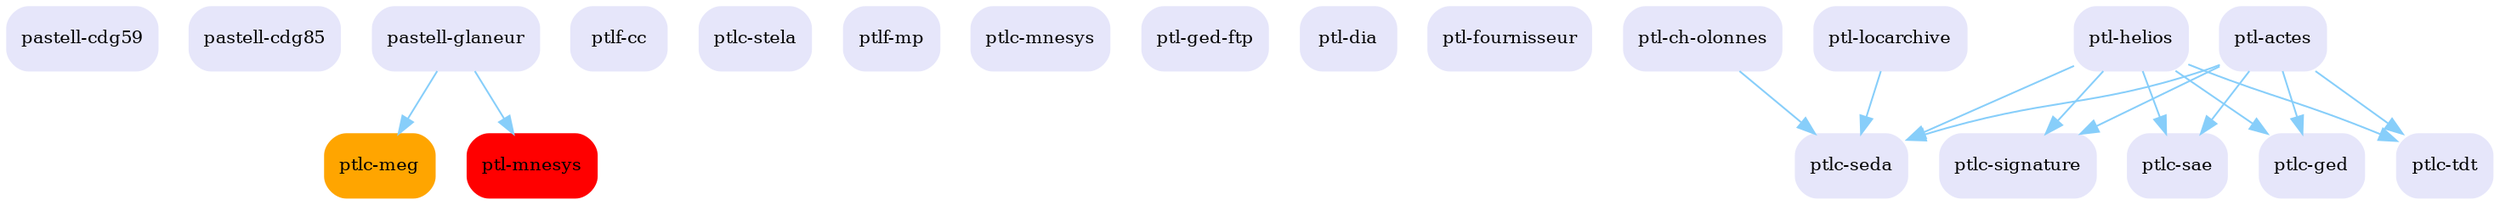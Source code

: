 digraph G {
edge [color=lightskyblue,arrowsize=1];
node [color=lavender,fontsize = "10",shape=box,style="rounded,filled"];
pastell_cdg59[label="pastell-cdg59"];
pastell_cdg85[label="pastell-cdg85"];
ptlc_meg[label="ptlc-meg"];
ptlf_cc[label="ptlf-cc"];
ptlc_stela[label="ptlc-stela"];
ptlf_mp[label="ptlf-mp"];
pastell_glaneur[label="pastell-glaneur"];
pastell_glaneur->ptlc_meg;
ptlc_meg[label="ptlc-meg", color = orange];
pastell_glaneur->ptl_mnesys;
ptl_mnesys[label="ptl-mnesys", color = red];
ptlc_mnesys[label="ptlc-mnesys"];
ptl_ged_ftp[label="ptl-ged-ftp"];
ptl_dia[label="ptl-dia"];
ptl_fournisseur[label="ptl-fournisseur"];
ptl_ch_olonnes[label="ptl-ch-olonnes"];
ptl_ch_olonnes->ptlc_seda;
ptlc_seda[label="ptlc-seda"];
ptl_locarchive[label="ptl-locarchive"];
ptl_locarchive->ptlc_seda;
ptlc_seda[label="ptlc-seda"];
ptl_helios[label="ptl-helios"];
ptl_helios->ptlc_seda;
ptlc_seda[label="ptlc-seda"];
ptl_helios->ptlc_tdt;
ptlc_tdt[label="ptlc-tdt"];
ptl_helios->ptlc_signature;
ptlc_signature[label="ptlc-signature"];
ptl_helios->ptlc_sae;
ptlc_sae[label="ptlc-sae"];
ptl_helios->ptlc_ged;
ptlc_ged[label="ptlc-ged"];
ptl_actes[label="ptl-actes"];
ptl_actes->ptlc_seda;
ptlc_seda[label="ptlc-seda"];
ptl_actes->ptlc_tdt;
ptlc_tdt[label="ptlc-tdt"];
ptl_actes->ptlc_signature;
ptlc_signature[label="ptlc-signature"];
ptl_actes->ptlc_sae;
ptlc_sae[label="ptlc-sae"];
ptl_actes->ptlc_ged;
ptlc_ged[label="ptlc-ged"];
ptlc_tdt[label="ptlc-tdt"];
ptlc_seda[label="ptlc-seda"];
ptlc_sae[label="ptlc-sae"];
ptlc_signature[label="ptlc-signature"];
ptlc_ged[label="ptlc-ged"];
}